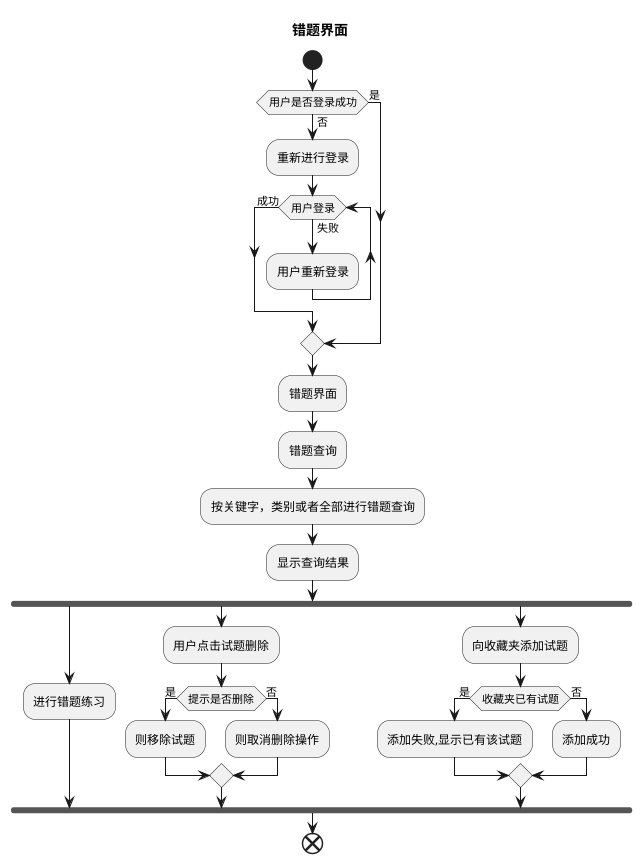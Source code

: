 @startuml
title 错题界面
|前端|
start
if(用户是否登录成功) then(是)
else(否)
:重新进行登录;
while(用户登录) is(失败)
:用户重新登录;
endwhile(成功)
endif
:错题界面;
:错题查询;
:按关键字，类别或者全部进行错题查询;
:显示查询结果;
fork
:进行错题练习;
fork again
:用户点击试题删除;
if(提示是否删除)then(是)
:则移除试题;
else(否)
:则取消删除操作;
endif
fork again
:向收藏夹添加试题;
if(收藏夹已有试题)then(是)
:添加失败,显示已有该试题;
else(否)
:添加成功;
endif
end fork
end
@enduml